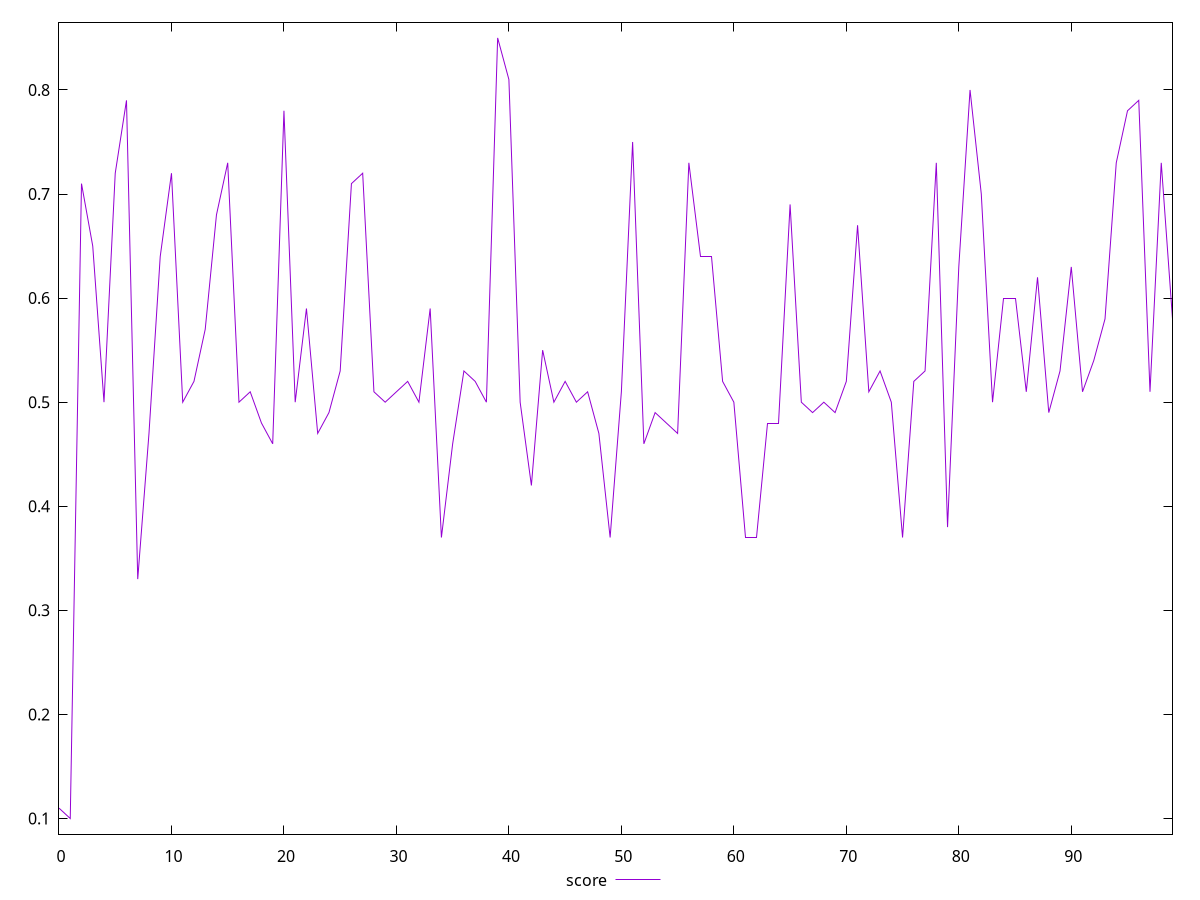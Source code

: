 reset

$score <<EOF
0 0.11
1 0.1
2 0.71
3 0.65
4 0.5
5 0.72
6 0.79
7 0.33
8 0.47
9 0.64
10 0.72
11 0.5
12 0.52
13 0.57
14 0.68
15 0.73
16 0.5
17 0.51
18 0.48
19 0.46
20 0.78
21 0.5
22 0.59
23 0.47
24 0.49
25 0.53
26 0.71
27 0.72
28 0.51
29 0.5
30 0.51
31 0.52
32 0.5
33 0.59
34 0.37
35 0.46
36 0.53
37 0.52
38 0.5
39 0.85
40 0.81
41 0.5
42 0.42
43 0.55
44 0.5
45 0.52
46 0.5
47 0.51
48 0.47
49 0.37
50 0.51
51 0.75
52 0.46
53 0.49
54 0.48
55 0.47
56 0.73
57 0.64
58 0.64
59 0.52
60 0.5
61 0.37
62 0.37
63 0.48
64 0.48
65 0.69
66 0.5
67 0.49
68 0.5
69 0.49
70 0.52
71 0.67
72 0.51
73 0.53
74 0.5
75 0.37
76 0.52
77 0.53
78 0.73
79 0.38
80 0.63
81 0.8
82 0.7
83 0.5
84 0.6
85 0.6
86 0.51
87 0.62
88 0.49
89 0.53
90 0.63
91 0.51
92 0.54
93 0.58
94 0.73
95 0.78
96 0.79
97 0.51
98 0.73
99 0.58
EOF

set key outside below
set xrange [0:99]
set yrange [0.085:0.865]
set trange [0.085:0.865]
set terminal svg size 640, 500 enhanced background rgb 'white'
set output "report_00019_2021-02-10T18-14-37.922Z//speed-index/samples/pages+cached/score/values.svg"

plot $score title "score" with line

reset
